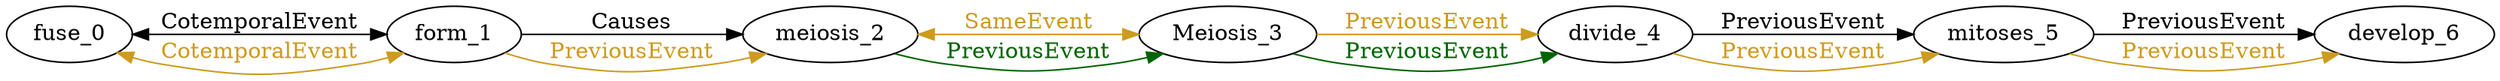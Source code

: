digraph finite_state_machine { 
	rankdir=LR;
	size="50,50";
node0 [label = "fuse_0"]
node1 [label = "form_1"]
node2 [label = "meiosis_2"]
node3 [label = "Meiosis_3"]
node4 [label = "divide_4"]
node5 [label = "mitoses_5"]
node6 [label = "develop_6"]
node0 -> node1 [ label = "CotemporalEvent" fontcolor="black" dir = "both" color = "Black"];
node0 -> node1 [ label = "CotemporalEvent" fontcolor="goldenrod3" dir = "both" color = "goldenrod3"];
node1 -> node2 [ label = "Causes" fontcolor="black"  color = "Black"];
node1 -> node2 [ label = "PreviousEvent" fontcolor="goldenrod3"  color = "goldenrod3"];
node2 -> node3 [ label = "SameEvent" fontcolor="goldenrod3" dir = "both" color = "goldenrod3"];
node3 -> node4 [ label = "PreviousEvent" fontcolor="goldenrod3"  color = "goldenrod3"];
node4 -> node5 [ label = "PreviousEvent" fontcolor="black"  color = "Black"];
node4 -> node5 [ label = "PreviousEvent" fontcolor="goldenrod3"  color = "goldenrod3"];
node5 -> node6 [ label = "PreviousEvent" fontcolor="black"  color = "Black"];
node5 -> node6 [ label = "PreviousEvent" fontcolor="goldenrod3"  color = "goldenrod3"];
node2 -> node3 [ label = "PreviousEvent" fontcolor="darkgreen"  color = "darkgreen"];
node3 -> node4 [ label = "PreviousEvent" fontcolor="darkgreen"  color = "darkgreen"];
}